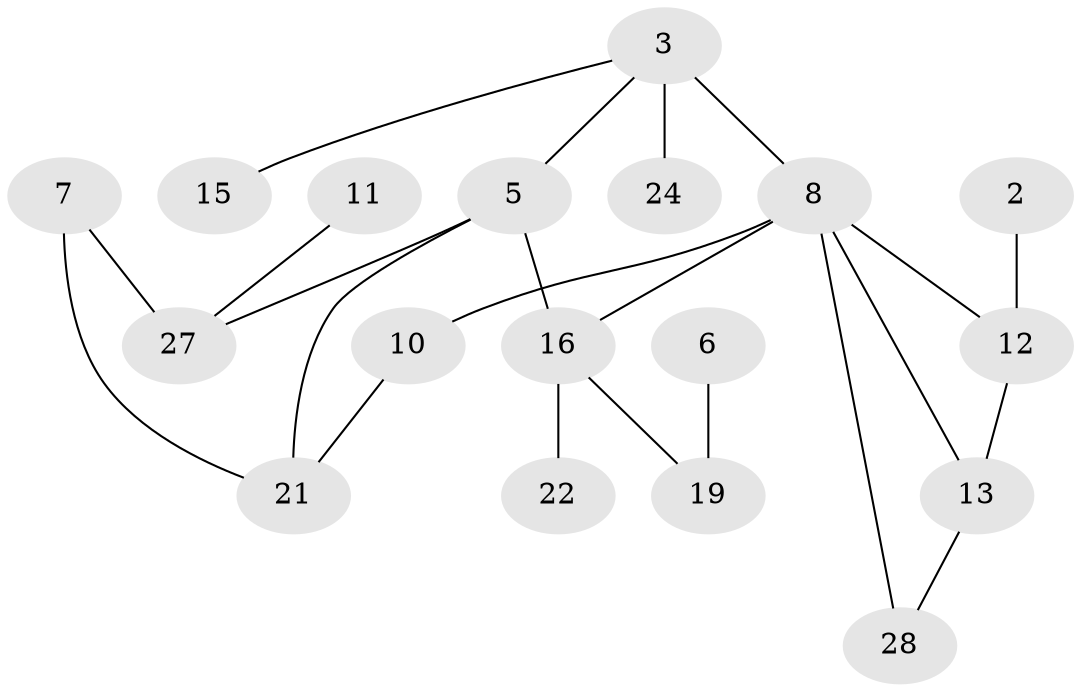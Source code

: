 // original degree distribution, {2: 0.2631578947368421, 1: 0.3157894736842105, 6: 0.017543859649122806, 3: 0.15789473684210525, 0: 0.14035087719298245, 4: 0.08771929824561403, 5: 0.017543859649122806}
// Generated by graph-tools (version 1.1) at 2025/00/03/09/25 03:00:42]
// undirected, 18 vertices, 22 edges
graph export_dot {
graph [start="1"]
  node [color=gray90,style=filled];
  2;
  3;
  5;
  6;
  7;
  8;
  10;
  11;
  12;
  13;
  15;
  16;
  19;
  21;
  22;
  24;
  27;
  28;
  2 -- 12 [weight=1.0];
  3 -- 5 [weight=1.0];
  3 -- 8 [weight=2.0];
  3 -- 15 [weight=1.0];
  3 -- 24 [weight=1.0];
  5 -- 16 [weight=1.0];
  5 -- 21 [weight=1.0];
  5 -- 27 [weight=1.0];
  6 -- 19 [weight=1.0];
  7 -- 21 [weight=1.0];
  7 -- 27 [weight=1.0];
  8 -- 10 [weight=1.0];
  8 -- 12 [weight=1.0];
  8 -- 13 [weight=1.0];
  8 -- 16 [weight=1.0];
  8 -- 28 [weight=1.0];
  10 -- 21 [weight=1.0];
  11 -- 27 [weight=1.0];
  12 -- 13 [weight=2.0];
  13 -- 28 [weight=1.0];
  16 -- 19 [weight=1.0];
  16 -- 22 [weight=1.0];
}
